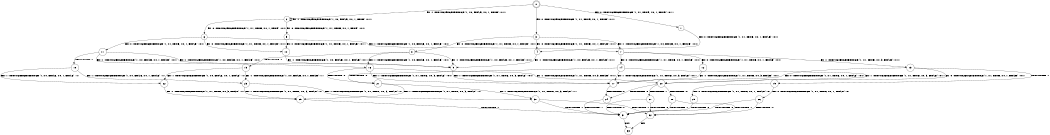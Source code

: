 digraph BCG {
size = "7, 10.5";
center = TRUE;
node [shape = circle];
0 [peripheries = 2];
0 -> 1 [label = "EX !0 !ATOMIC_EXCH_BRANCH (1, +1, TRUE, +0, 1, TRUE) !:0:1:"];
0 -> 2 [label = "EX !1 !ATOMIC_EXCH_BRANCH (1, +0, FALSE, +0, 1, TRUE) !:0:1:"];
0 -> 3 [label = "EX !0 !ATOMIC_EXCH_BRANCH (1, +1, TRUE, +0, 1, TRUE) !:0:1:"];
1 -> 4 [label = "EX !0 !ATOMIC_EXCH_BRANCH (1, +1, TRUE, +0, 1, FALSE) !:0:1:"];
2 -> 5 [label = "EX !0 !ATOMIC_EXCH_BRANCH (1, +1, TRUE, +0, 1, TRUE) !:0:1:"];
2 -> 6 [label = "EX !0 !ATOMIC_EXCH_BRANCH (1, +1, TRUE, +0, 1, TRUE) !:0:1:"];
2 -> 2 [label = "EX !1 !ATOMIC_EXCH_BRANCH (1, +0, FALSE, +0, 1, TRUE) !:0:1:"];
3 -> 4 [label = "EX !0 !ATOMIC_EXCH_BRANCH (1, +1, TRUE, +0, 1, FALSE) !:0:1:"];
3 -> 7 [label = "EX !1 !ATOMIC_EXCH_BRANCH (1, +0, FALSE, +0, 1, FALSE) !:0:1:"];
3 -> 8 [label = "EX !0 !ATOMIC_EXCH_BRANCH (1, +1, TRUE, +0, 1, FALSE) !:0:1:"];
4 -> 9 [label = "EX !1 !ATOMIC_EXCH_BRANCH (1, +0, FALSE, +0, 1, FALSE) !:0:1:"];
5 -> 10 [label = "EX !0 !ATOMIC_EXCH_BRANCH (1, +1, TRUE, +0, 1, FALSE) !:0:1:"];
6 -> 10 [label = "EX !0 !ATOMIC_EXCH_BRANCH (1, +1, TRUE, +0, 1, FALSE) !:0:1:"];
6 -> 7 [label = "EX !1 !ATOMIC_EXCH_BRANCH (1, +0, FALSE, +0, 1, FALSE) !:0:1:"];
6 -> 11 [label = "EX !0 !ATOMIC_EXCH_BRANCH (1, +1, TRUE, +0, 1, FALSE) !:0:1:"];
7 -> 12 [label = "EX !0 !ATOMIC_EXCH_BRANCH (1, +1, TRUE, +0, 1, FALSE) !:0:1:"];
7 -> 13 [label = "EX !1 !ATOMIC_EXCH_BRANCH (1, +1, TRUE, +0, 3, FALSE) !:0:1:"];
7 -> 14 [label = "EX !0 !ATOMIC_EXCH_BRANCH (1, +1, TRUE, +0, 1, FALSE) !:0:1:"];
8 -> 9 [label = "EX !1 !ATOMIC_EXCH_BRANCH (1, +0, FALSE, +0, 1, FALSE) !:0:1:"];
8 -> 15 [label = "TERMINATE !0"];
8 -> 16 [label = "EX !1 !ATOMIC_EXCH_BRANCH (1, +0, FALSE, +0, 1, FALSE) !:0:1:"];
9 -> 17 [label = "EX !1 !ATOMIC_EXCH_BRANCH (1, +1, TRUE, +0, 3, FALSE) !:0:1:"];
10 -> 9 [label = "EX !1 !ATOMIC_EXCH_BRANCH (1, +0, FALSE, +0, 1, FALSE) !:0:1:"];
11 -> 9 [label = "EX !1 !ATOMIC_EXCH_BRANCH (1, +0, FALSE, +0, 1, FALSE) !:0:1:"];
11 -> 18 [label = "TERMINATE !0"];
11 -> 16 [label = "EX !1 !ATOMIC_EXCH_BRANCH (1, +0, FALSE, +0, 1, FALSE) !:0:1:"];
12 -> 17 [label = "EX !1 !ATOMIC_EXCH_BRANCH (1, +1, TRUE, +0, 3, FALSE) !:0:1:"];
13 -> 17 [label = "EX !0 !ATOMIC_EXCH_BRANCH (1, +1, TRUE, +0, 1, FALSE) !:0:1:"];
13 -> 19 [label = "TERMINATE !1"];
13 -> 20 [label = "EX !0 !ATOMIC_EXCH_BRANCH (1, +1, TRUE, +0, 1, FALSE) !:0:1:"];
14 -> 17 [label = "EX !1 !ATOMIC_EXCH_BRANCH (1, +1, TRUE, +0, 3, FALSE) !:0:1:"];
14 -> 21 [label = "TERMINATE !0"];
14 -> 20 [label = "EX !1 !ATOMIC_EXCH_BRANCH (1, +1, TRUE, +0, 3, FALSE) !:0:1:"];
15 -> 22 [label = "EX !1 !ATOMIC_EXCH_BRANCH (1, +0, FALSE, +0, 1, FALSE) !:1:"];
15 -> 23 [label = "EX !1 !ATOMIC_EXCH_BRANCH (1, +0, FALSE, +0, 1, FALSE) !:1:"];
16 -> 17 [label = "EX !1 !ATOMIC_EXCH_BRANCH (1, +1, TRUE, +0, 3, FALSE) !:0:1:"];
16 -> 21 [label = "TERMINATE !0"];
16 -> 20 [label = "EX !1 !ATOMIC_EXCH_BRANCH (1, +1, TRUE, +0, 3, FALSE) !:0:1:"];
17 -> 24 [label = "TERMINATE !0"];
18 -> 22 [label = "EX !1 !ATOMIC_EXCH_BRANCH (1, +0, FALSE, +0, 1, FALSE) !:1:"];
18 -> 23 [label = "EX !1 !ATOMIC_EXCH_BRANCH (1, +0, FALSE, +0, 1, FALSE) !:1:"];
19 -> 25 [label = "EX !0 !ATOMIC_EXCH_BRANCH (1, +1, TRUE, +0, 1, FALSE) !:0:"];
19 -> 26 [label = "EX !0 !ATOMIC_EXCH_BRANCH (1, +1, TRUE, +0, 1, FALSE) !:0:"];
20 -> 24 [label = "TERMINATE !0"];
20 -> 27 [label = "TERMINATE !1"];
20 -> 28 [label = "TERMINATE !0"];
21 -> 29 [label = "EX !1 !ATOMIC_EXCH_BRANCH (1, +1, TRUE, +0, 3, FALSE) !:1:"];
21 -> 30 [label = "EX !1 !ATOMIC_EXCH_BRANCH (1, +1, TRUE, +0, 3, FALSE) !:1:"];
22 -> 29 [label = "EX !1 !ATOMIC_EXCH_BRANCH (1, +1, TRUE, +0, 3, FALSE) !:1:"];
23 -> 29 [label = "EX !1 !ATOMIC_EXCH_BRANCH (1, +1, TRUE, +0, 3, FALSE) !:1:"];
23 -> 30 [label = "EX !1 !ATOMIC_EXCH_BRANCH (1, +1, TRUE, +0, 3, FALSE) !:1:"];
24 -> 31 [label = "TERMINATE !1"];
25 -> 31 [label = "TERMINATE !0"];
26 -> 31 [label = "TERMINATE !0"];
26 -> 32 [label = "TERMINATE !0"];
27 -> 31 [label = "TERMINATE !0"];
27 -> 32 [label = "TERMINATE !0"];
28 -> 31 [label = "TERMINATE !1"];
28 -> 32 [label = "TERMINATE !1"];
29 -> 31 [label = "TERMINATE !1"];
30 -> 31 [label = "TERMINATE !1"];
30 -> 32 [label = "TERMINATE !1"];
31 -> 33 [label = "exit"];
32 -> 33 [label = "exit"];
}
